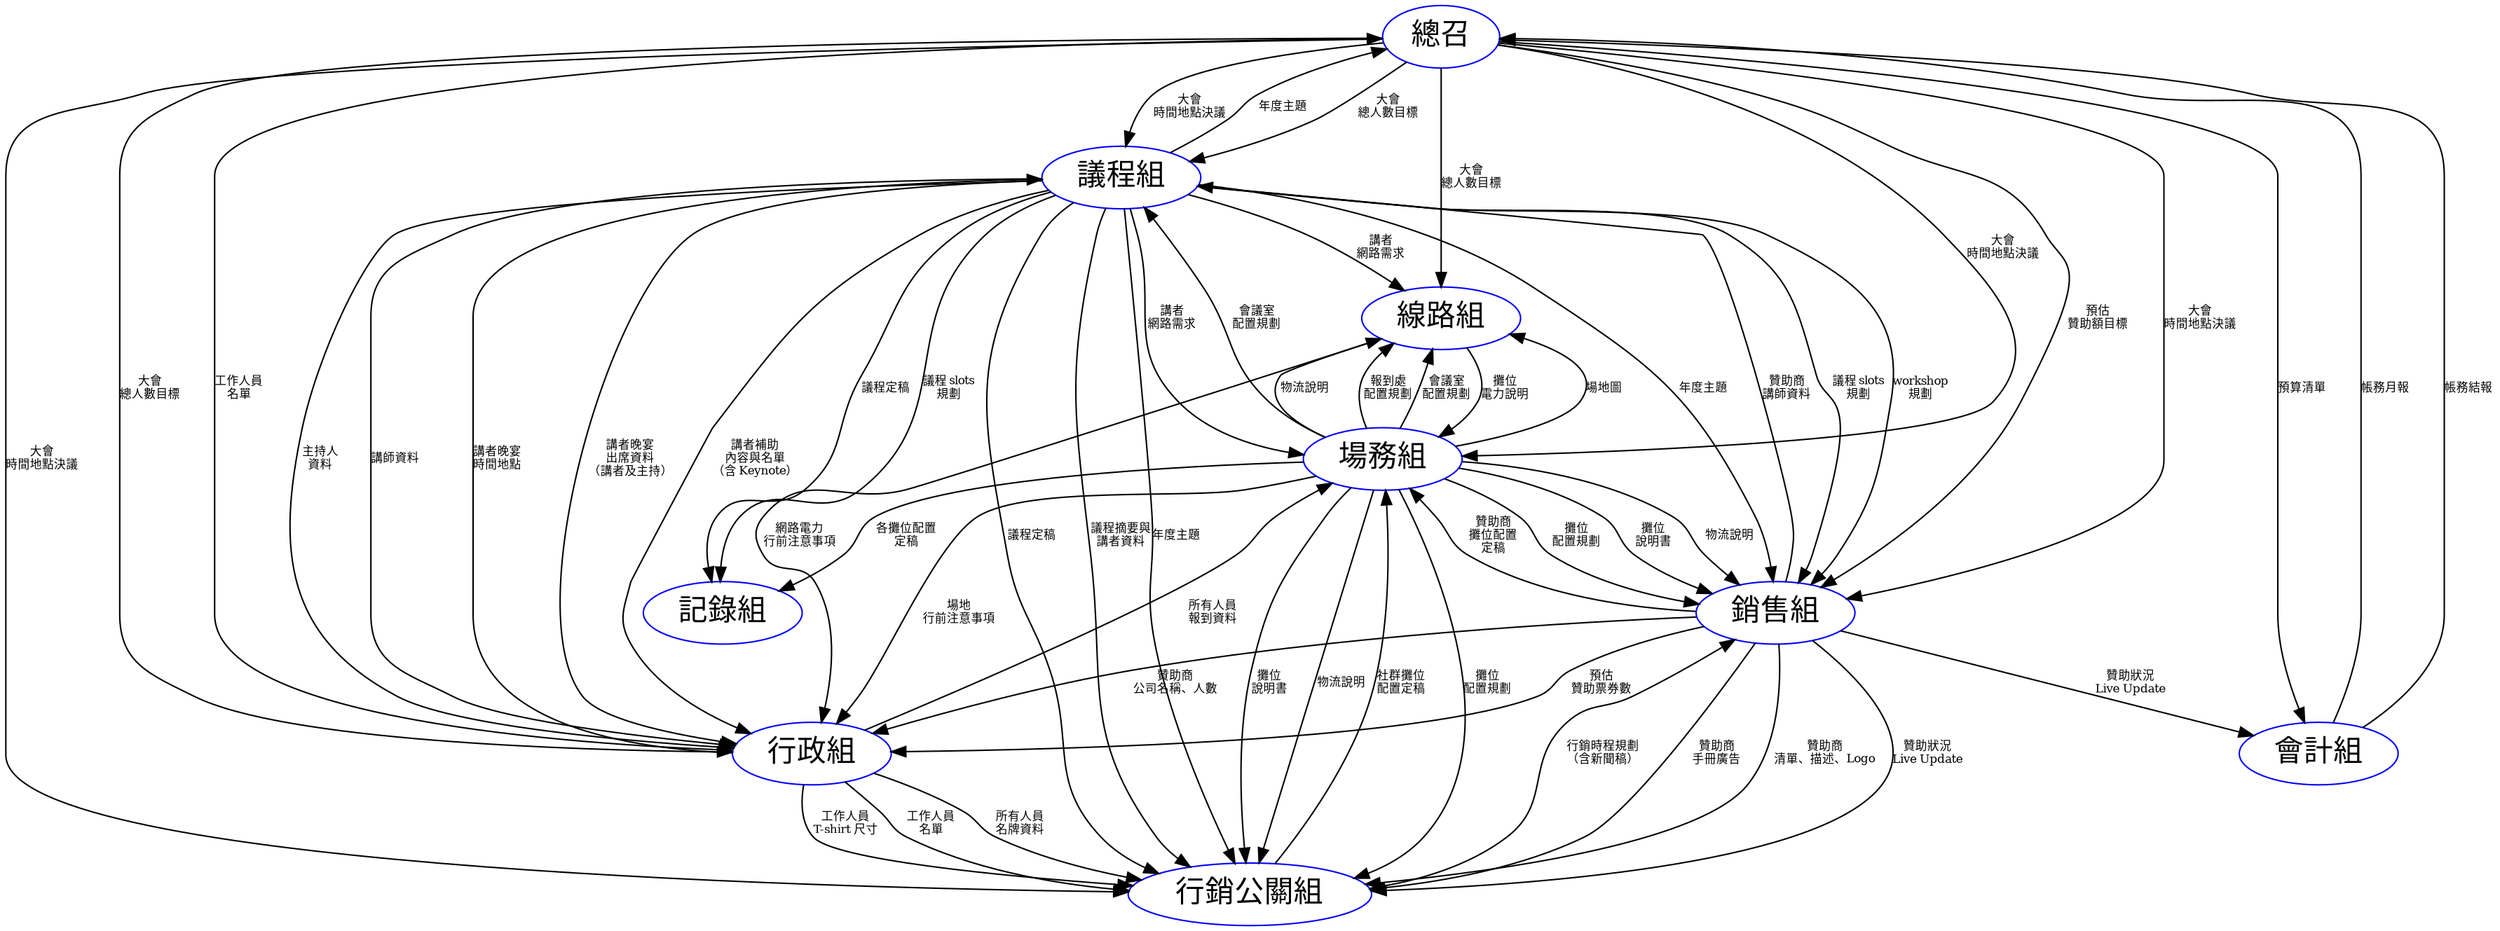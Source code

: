digraph
{
  node [color=Blue, fontsize="20"]
  edge [fontsize="8"]

  chief [label="總召"]
  program [label="議程組"]
  service [label="場務組"]
  sales [label="銷售組"]
  marketing [label="行銷公關組"]
  secretary [label="行政組"]
  account [label="會計組"]
  documentary [label="記錄組"]
  network [label="線路組"]

  //總召提供
  chief -> {secretary program network} [label="大會\n總人數目標"]
  chief -> account [label="預算清單"]
  chief -> sales [label="預估\n贊助額目標"]
  chief -> {program service sales marketing} [label="大會\n時間地點決議"]
  
  #銷售組提供
  sales -> program [label="贊助商\n講師資料"]
  sales -> secretary [label="贊助商\n公司名稱、人數"]
  sales -> secretary [label="預估\n贊助票券數"]
  sales -> marketing [label="贊助商\n手冊廣告"]
  sales -> marketing [label="贊助商\n清單、描述、Logo"] #網站與手冊
  sales -> service [label="贊助商\n攤位配置\n定稿"]
  sales -> {account marketing} [label="贊助狀況\nLive Update"]
  
  #議程組提供
  program -> secretary [label="講師資料"]
  program -> secretary [label="主持人\n資料"]
  program -> secretary [label="講者晚宴\n出席資料\n（講者及主持）"]
  program -> {sales documentary} [label="議程 slots\n規劃"]
  program -> {documentary marketing} [label="議程定稿"]
  program -> marketing [label="議程摘要與\n講者資料"] //網站與手冊
  program -> sales [label="workshop\n規劃"]
  program -> {service network} [label="講者\n網路需求"]
  program -> {chief sales marketing} [label="年度主題"]
  program -> secretary [label="講者補助\n內容與名單\n（含 Keynote）"]

  #場務組提供
  service -> network [label="場地圖"]
  service -> {sales marketing} [label="攤位\n配置規劃"]
  service -> {sales marketing} [label="攤位\n說明書"] //marketing 是為了社群攤位
  service -> {sales network marketing} [label="物流說明"]
  service -> documentary [label="各攤位配置\n定稿"]
  service -> network [label="報到處\n配置規劃"]
  service -> {program network} [label="會議室\n配置規劃"]
  service -> secretary [label="場地\n行前注意事項"]

  #行政組提供
  secretary -> marketing [label="所有人員\n名牌資料"]
  secretary -> service [label="所有人員\n報到資料"]
  secretary -> marketing [label="工作人員\nT-shirt 尺寸"]
  secretary -> {chief marketing} [label="工作人員\n名單"]
  secretary -> program [label="講者晚宴\n時間地點"]

  #會計組提供
  account -> chief [label="帳務月報"]
  account -> chief [label="帳務結報"]

  #線路組提供
  network -> service [label="攤位\n電力說明"]
  network -> secretary [label="網路電力\n行前注意事項"]
  
  #行銷公關組提供
  marketing -> sales [label="行銷時程規劃\n（含新聞稿）"]
  marketing -> service [label="社群攤位\n配置定稿"]
}